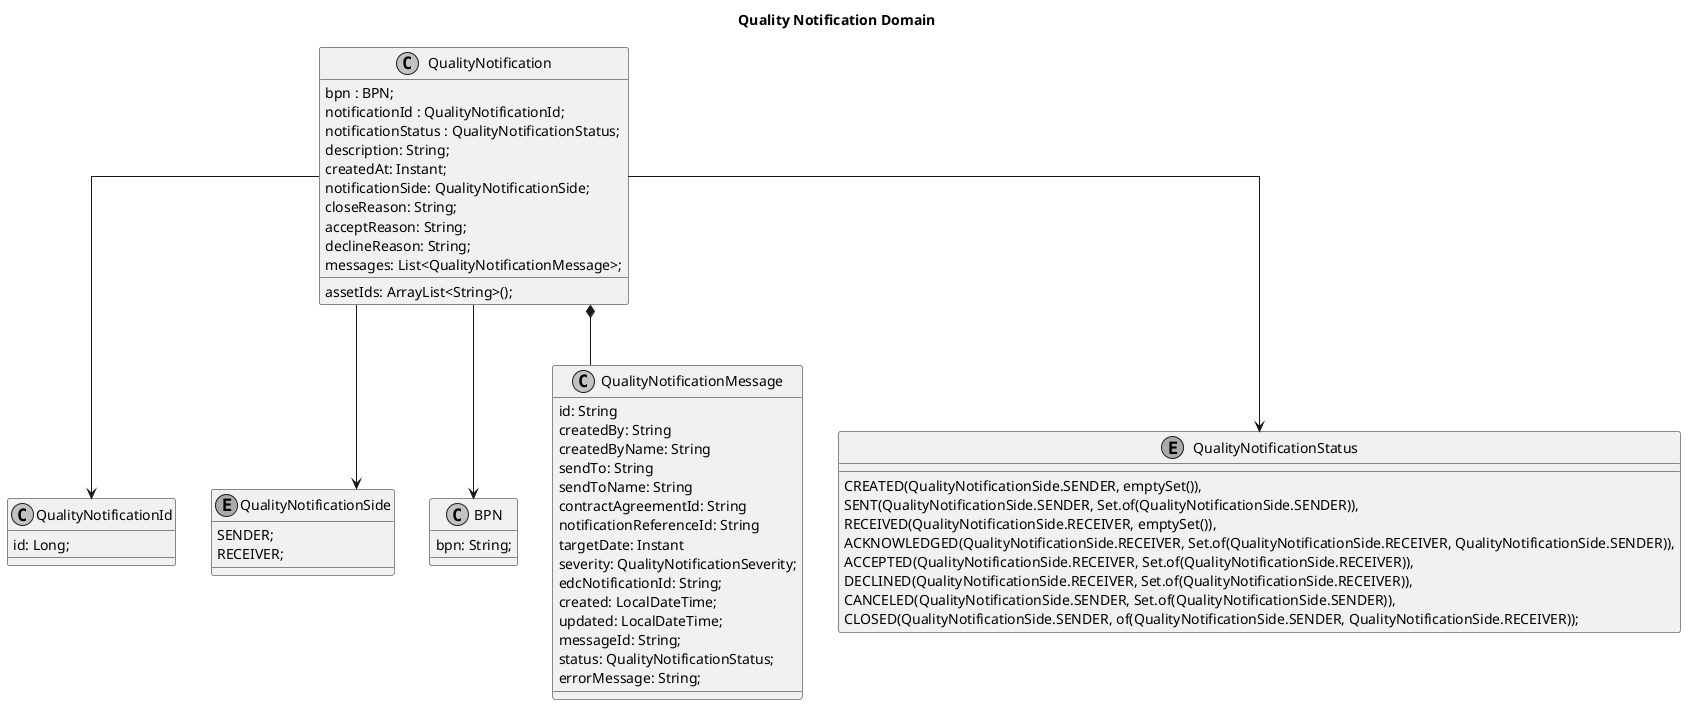 @startuml
skinparam monochrome true
skinparam shadowing false
skinparam defaultFontName "Architects daughter"
skinparam linetype ortho
title: Quality Notification Domain

class QualityNotification {
    bpn : BPN;
    notificationId : QualityNotificationId;
    notificationStatus : QualityNotificationStatus;
    description: String;
    createdAt: Instant;
    notificationSide: QualityNotificationSide;
    assetIds: ArrayList<String>();
    closeReason: String;
    acceptReason: String;
    declineReason: String;
    messages: List<QualityNotificationMessage>;
}

class QualityNotificationId {
id: Long;
}

enum QualityNotificationSide{
    SENDER;
    RECEIVER;
}
class BPN{
bpn: String;
}
class QualityNotificationMessage {
   id: String
   createdBy: String
   createdByName: String
   sendTo: String
   sendToName: String
   contractAgreementId: String
   notificationReferenceId: String
   targetDate: Instant
   severity: QualityNotificationSeverity;
   edcNotificationId: String;
   created: LocalDateTime;
   updated: LocalDateTime;
   messageId: String;
   status: QualityNotificationStatus;
   errorMessage: String;
}

enum QualityNotificationStatus{
 CREATED(QualityNotificationSide.SENDER, emptySet()),
    SENT(QualityNotificationSide.SENDER, Set.of(QualityNotificationSide.SENDER)),
    RECEIVED(QualityNotificationSide.RECEIVER, emptySet()),
    ACKNOWLEDGED(QualityNotificationSide.RECEIVER, Set.of(QualityNotificationSide.RECEIVER, QualityNotificationSide.SENDER)),
    ACCEPTED(QualityNotificationSide.RECEIVER, Set.of(QualityNotificationSide.RECEIVER)),
    DECLINED(QualityNotificationSide.RECEIVER, Set.of(QualityNotificationSide.RECEIVER)),
    CANCELED(QualityNotificationSide.SENDER, Set.of(QualityNotificationSide.SENDER)),
    CLOSED(QualityNotificationSide.SENDER, of(QualityNotificationSide.SENDER, QualityNotificationSide.RECEIVER));
 }

QualityNotification --> QualityNotificationId
QualityNotification --> BPN
QualityNotification --> QualityNotificationStatus
QualityNotification --> QualityNotificationSide
QualityNotification *-- QualityNotificationMessage
@enduml

